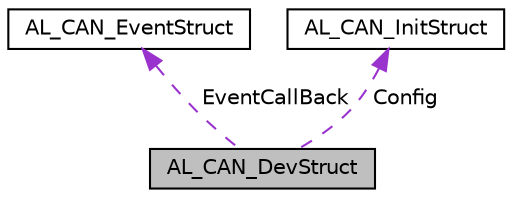digraph "AL_CAN_DevStruct"
{
  edge [fontname="Helvetica",fontsize="10",labelfontname="Helvetica",labelfontsize="10"];
  node [fontname="Helvetica",fontsize="10",shape=record];
  Node1 [label="AL_CAN_DevStruct",height=0.2,width=0.4,color="black", fillcolor="grey75", style="filled", fontcolor="black"];
  Node2 -> Node1 [dir="back",color="darkorchid3",fontsize="10",style="dashed",label=" EventCallBack" ,fontname="Helvetica"];
  Node2 [label="AL_CAN_EventStruct",height=0.2,width=0.4,color="black", fillcolor="white", style="filled",URL="$structAL__CAN__EventStruct.html",tooltip="Event struct. "];
  Node3 -> Node1 [dir="back",color="darkorchid3",fontsize="10",style="dashed",label=" Config" ,fontname="Helvetica"];
  Node3 [label="AL_CAN_InitStruct",height=0.2,width=0.4,color="black", fillcolor="white", style="filled",URL="$structAL__CAN__InitStruct.html",tooltip="Module Init config struct. "];
}
